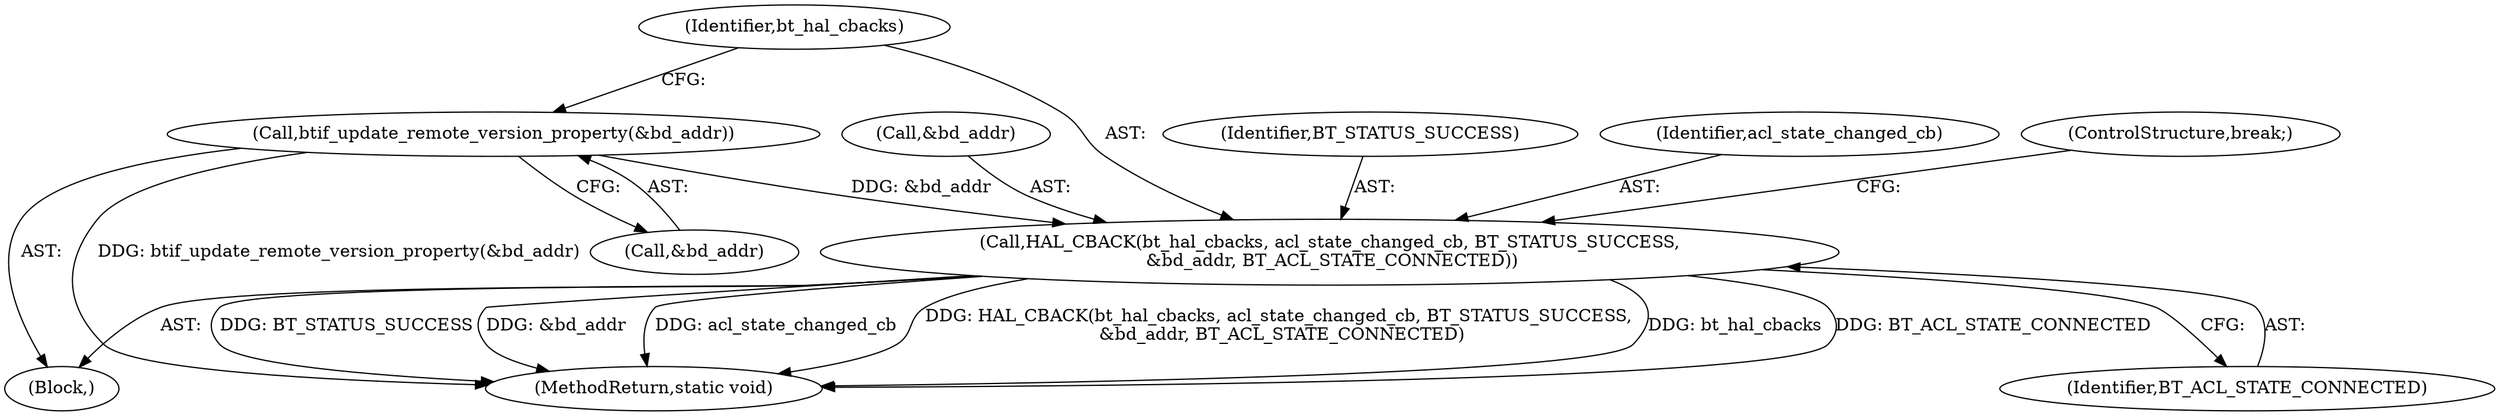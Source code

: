 digraph "0_Android_472271b153c5dc53c28beac55480a8d8434b2d5c_13@API" {
"1000404" [label="(Call,btif_update_remote_version_property(&bd_addr))"];
"1000407" [label="(Call,HAL_CBACK(bt_hal_cbacks, acl_state_changed_cb, BT_STATUS_SUCCESS,\n &bd_addr, BT_ACL_STATE_CONNECTED))"];
"1000405" [label="(Call,&bd_addr)"];
"1000404" [label="(Call,btif_update_remote_version_property(&bd_addr))"];
"1000407" [label="(Call,HAL_CBACK(bt_hal_cbacks, acl_state_changed_cb, BT_STATUS_SUCCESS,\n &bd_addr, BT_ACL_STATE_CONNECTED))"];
"1000408" [label="(Identifier,bt_hal_cbacks)"];
"1000132" [label="(Block,)"];
"1000410" [label="(Identifier,BT_STATUS_SUCCESS)"];
"1000413" [label="(Identifier,BT_ACL_STATE_CONNECTED)"];
"1000409" [label="(Identifier,acl_state_changed_cb)"];
"1001051" [label="(MethodReturn,static void)"];
"1000414" [label="(ControlStructure,break;)"];
"1000411" [label="(Call,&bd_addr)"];
"1000404" -> "1000132"  [label="AST: "];
"1000404" -> "1000405"  [label="CFG: "];
"1000405" -> "1000404"  [label="AST: "];
"1000408" -> "1000404"  [label="CFG: "];
"1000404" -> "1001051"  [label="DDG: btif_update_remote_version_property(&bd_addr)"];
"1000404" -> "1000407"  [label="DDG: &bd_addr"];
"1000407" -> "1000132"  [label="AST: "];
"1000407" -> "1000413"  [label="CFG: "];
"1000408" -> "1000407"  [label="AST: "];
"1000409" -> "1000407"  [label="AST: "];
"1000410" -> "1000407"  [label="AST: "];
"1000411" -> "1000407"  [label="AST: "];
"1000413" -> "1000407"  [label="AST: "];
"1000414" -> "1000407"  [label="CFG: "];
"1000407" -> "1001051"  [label="DDG: &bd_addr"];
"1000407" -> "1001051"  [label="DDG: acl_state_changed_cb"];
"1000407" -> "1001051"  [label="DDG: HAL_CBACK(bt_hal_cbacks, acl_state_changed_cb, BT_STATUS_SUCCESS,\n &bd_addr, BT_ACL_STATE_CONNECTED)"];
"1000407" -> "1001051"  [label="DDG: bt_hal_cbacks"];
"1000407" -> "1001051"  [label="DDG: BT_ACL_STATE_CONNECTED"];
"1000407" -> "1001051"  [label="DDG: BT_STATUS_SUCCESS"];
}
